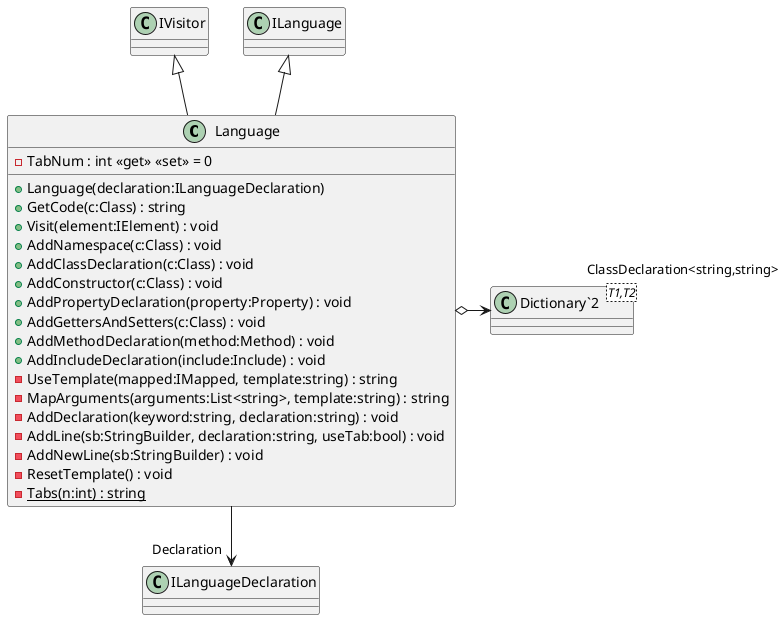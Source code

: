 @startuml
class Language {
    - TabNum : int <<get>> <<set>> = 0
    + Language(declaration:ILanguageDeclaration)
    + GetCode(c:Class) : string
    + Visit(element:IElement) : void
    + AddNamespace(c:Class) : void
    + AddClassDeclaration(c:Class) : void
    + AddConstructor(c:Class) : void
    + AddPropertyDeclaration(property:Property) : void
    + AddGettersAndSetters(c:Class) : void
    + AddMethodDeclaration(method:Method) : void
    + AddIncludeDeclaration(include:Include) : void
    - UseTemplate(mapped:IMapped, template:string) : string
    - MapArguments(arguments:List<string>, template:string) : string
    - AddDeclaration(keyword:string, declaration:string) : void
    - AddLine(sb:StringBuilder, declaration:string, useTab:bool) : void
    - AddNewLine(sb:StringBuilder) : void
    - ResetTemplate() : void
    {static} - Tabs(n:int) : string
}
class "Dictionary`2"<T1,T2> {
}
IVisitor <|-- Language
ILanguage <|-- Language
Language o-> "ClassDeclaration<string,string>" "Dictionary`2"
Language --> "Declaration" ILanguageDeclaration
@enduml
